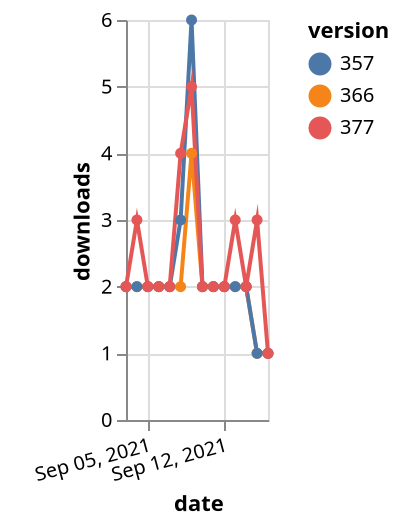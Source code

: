 {"$schema": "https://vega.github.io/schema/vega-lite/v5.json", "description": "A simple bar chart with embedded data.", "data": {"values": [{"date": "2021-09-03", "total": 2309, "delta": 2, "version": "366"}, {"date": "2021-09-04", "total": 2311, "delta": 2, "version": "366"}, {"date": "2021-09-05", "total": 2313, "delta": 2, "version": "366"}, {"date": "2021-09-06", "total": 2315, "delta": 2, "version": "366"}, {"date": "2021-09-07", "total": 2317, "delta": 2, "version": "366"}, {"date": "2021-09-08", "total": 2319, "delta": 2, "version": "366"}, {"date": "2021-09-09", "total": 2323, "delta": 4, "version": "366"}, {"date": "2021-09-10", "total": 2325, "delta": 2, "version": "366"}, {"date": "2021-09-11", "total": 2327, "delta": 2, "version": "366"}, {"date": "2021-09-12", "total": 2329, "delta": 2, "version": "366"}, {"date": "2021-09-13", "total": 2331, "delta": 2, "version": "366"}, {"date": "2021-09-14", "total": 2333, "delta": 2, "version": "366"}, {"date": "2021-09-15", "total": 2334, "delta": 1, "version": "366"}, {"date": "2021-09-16", "total": 2335, "delta": 1, "version": "366"}, {"date": "2021-09-03", "total": 2927, "delta": 2, "version": "357"}, {"date": "2021-09-04", "total": 2929, "delta": 2, "version": "357"}, {"date": "2021-09-05", "total": 2931, "delta": 2, "version": "357"}, {"date": "2021-09-06", "total": 2933, "delta": 2, "version": "357"}, {"date": "2021-09-07", "total": 2935, "delta": 2, "version": "357"}, {"date": "2021-09-08", "total": 2938, "delta": 3, "version": "357"}, {"date": "2021-09-09", "total": 2944, "delta": 6, "version": "357"}, {"date": "2021-09-10", "total": 2946, "delta": 2, "version": "357"}, {"date": "2021-09-11", "total": 2948, "delta": 2, "version": "357"}, {"date": "2021-09-12", "total": 2950, "delta": 2, "version": "357"}, {"date": "2021-09-13", "total": 2952, "delta": 2, "version": "357"}, {"date": "2021-09-14", "total": 2954, "delta": 2, "version": "357"}, {"date": "2021-09-15", "total": 2955, "delta": 1, "version": "357"}, {"date": "2021-09-16", "total": 2956, "delta": 1, "version": "357"}, {"date": "2021-09-03", "total": 2116, "delta": 2, "version": "377"}, {"date": "2021-09-04", "total": 2119, "delta": 3, "version": "377"}, {"date": "2021-09-05", "total": 2121, "delta": 2, "version": "377"}, {"date": "2021-09-06", "total": 2123, "delta": 2, "version": "377"}, {"date": "2021-09-07", "total": 2125, "delta": 2, "version": "377"}, {"date": "2021-09-08", "total": 2129, "delta": 4, "version": "377"}, {"date": "2021-09-09", "total": 2134, "delta": 5, "version": "377"}, {"date": "2021-09-10", "total": 2136, "delta": 2, "version": "377"}, {"date": "2021-09-11", "total": 2138, "delta": 2, "version": "377"}, {"date": "2021-09-12", "total": 2140, "delta": 2, "version": "377"}, {"date": "2021-09-13", "total": 2143, "delta": 3, "version": "377"}, {"date": "2021-09-14", "total": 2145, "delta": 2, "version": "377"}, {"date": "2021-09-15", "total": 2148, "delta": 3, "version": "377"}, {"date": "2021-09-16", "total": 2149, "delta": 1, "version": "377"}]}, "width": "container", "mark": {"type": "line", "point": {"filled": true}}, "encoding": {"x": {"field": "date", "type": "temporal", "timeUnit": "yearmonthdate", "title": "date", "axis": {"labelAngle": -15}}, "y": {"field": "delta", "type": "quantitative", "title": "downloads"}, "color": {"field": "version", "type": "nominal"}, "tooltip": {"field": "delta"}}}